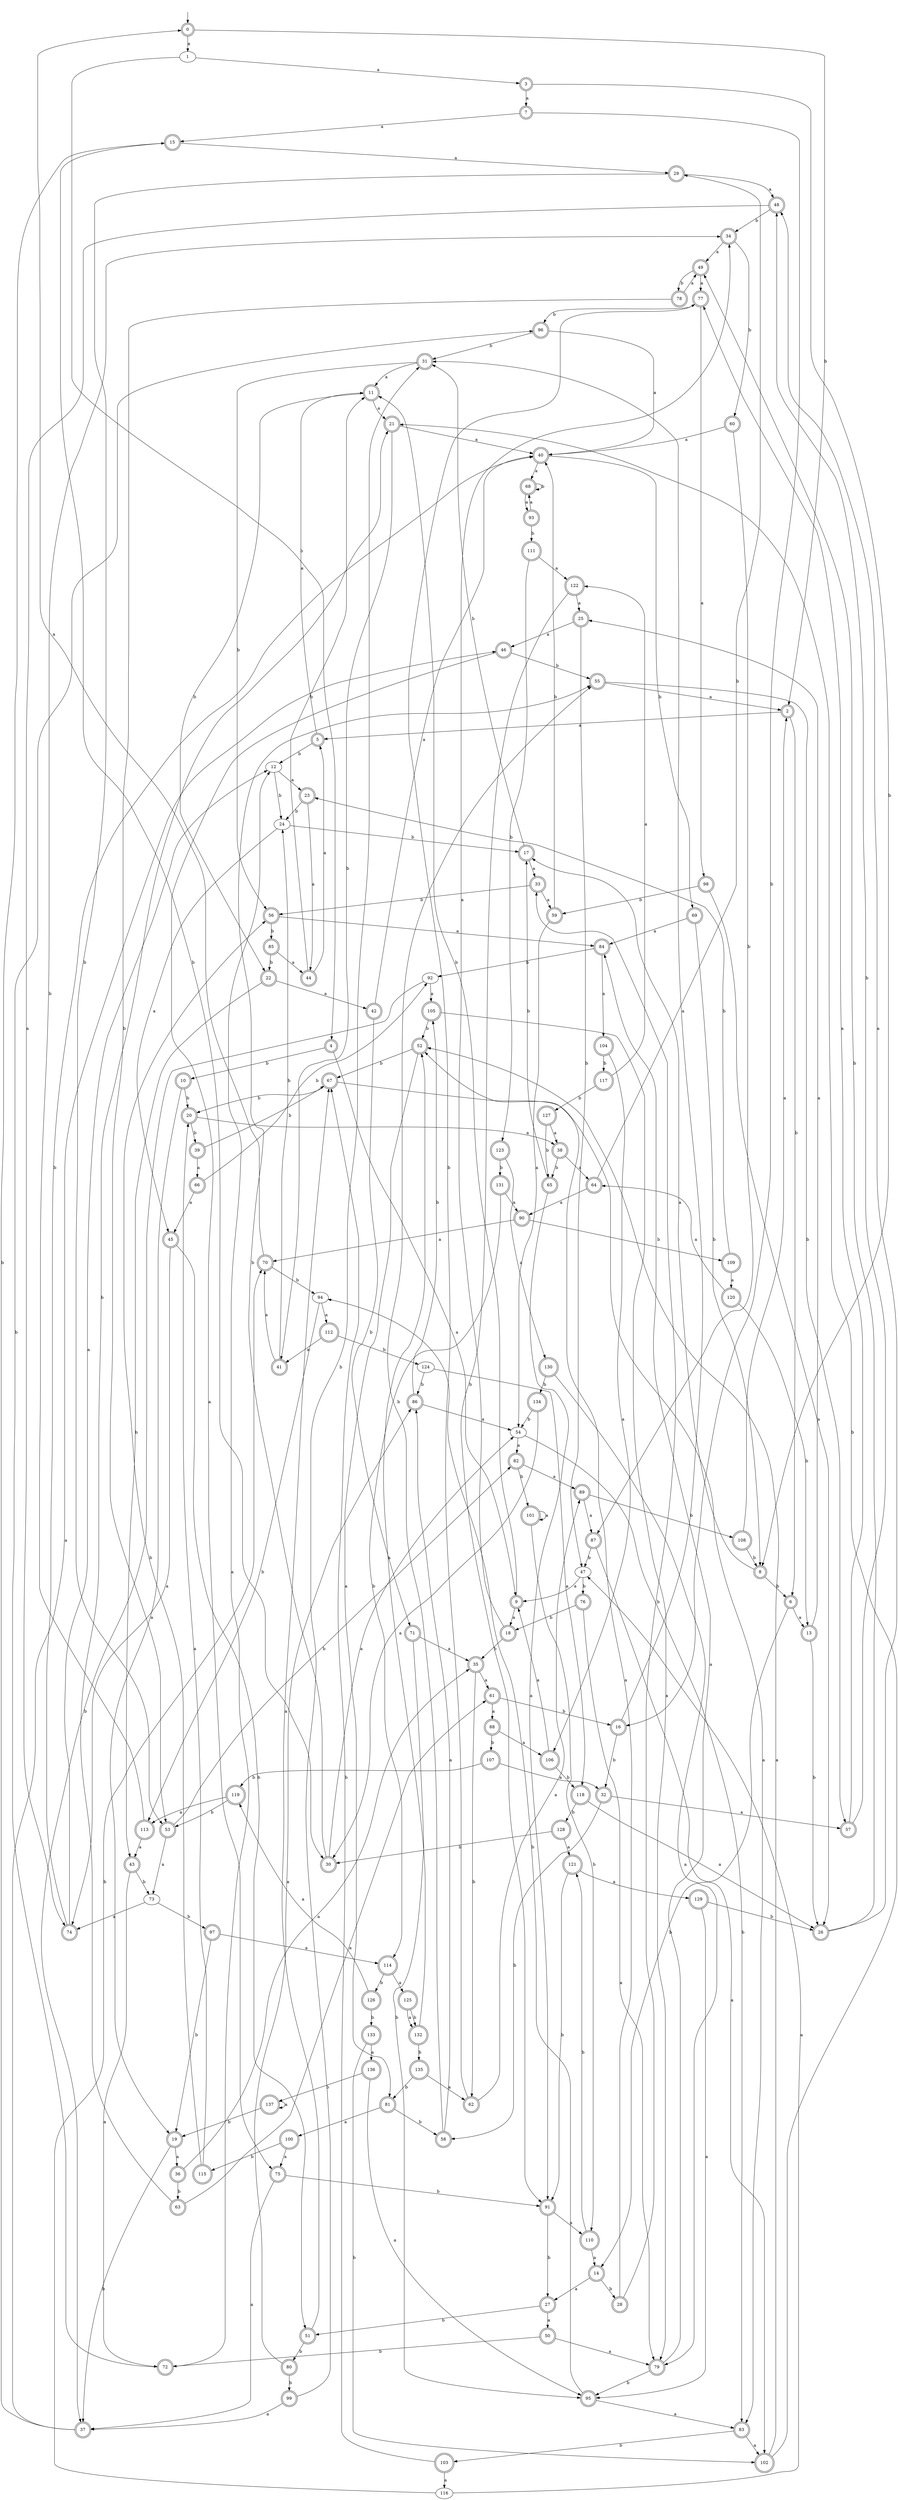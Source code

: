digraph RandomDFA {
  __start0 [label="", shape=none];
  __start0 -> 0 [label=""];
  0 [shape=circle] [shape=doublecircle]
  0 -> 1 [label="a"]
  0 -> 2 [label="b"]
  1
  1 -> 3 [label="a"]
  1 -> 4 [label="b"]
  2 [shape=doublecircle]
  2 -> 5 [label="a"]
  2 -> 6 [label="b"]
  3 [shape=doublecircle]
  3 -> 7 [label="a"]
  3 -> 8 [label="b"]
  4 [shape=doublecircle]
  4 -> 9 [label="a"]
  4 -> 10 [label="b"]
  5 [shape=doublecircle]
  5 -> 11 [label="a"]
  5 -> 12 [label="b"]
  6 [shape=doublecircle]
  6 -> 13 [label="a"]
  6 -> 14 [label="b"]
  7 [shape=doublecircle]
  7 -> 15 [label="a"]
  7 -> 16 [label="b"]
  8 [shape=doublecircle]
  8 -> 17 [label="a"]
  8 -> 6 [label="b"]
  9 [shape=doublecircle]
  9 -> 18 [label="a"]
  9 -> 11 [label="b"]
  10 [shape=doublecircle]
  10 -> 19 [label="a"]
  10 -> 20 [label="b"]
  11 [shape=doublecircle]
  11 -> 21 [label="a"]
  11 -> 22 [label="b"]
  12
  12 -> 23 [label="a"]
  12 -> 24 [label="b"]
  13 [shape=doublecircle]
  13 -> 25 [label="a"]
  13 -> 26 [label="b"]
  14 [shape=doublecircle]
  14 -> 27 [label="a"]
  14 -> 28 [label="b"]
  15 [shape=doublecircle]
  15 -> 29 [label="a"]
  15 -> 30 [label="b"]
  16 [shape=doublecircle]
  16 -> 31 [label="a"]
  16 -> 32 [label="b"]
  17 [shape=doublecircle]
  17 -> 33 [label="a"]
  17 -> 31 [label="b"]
  18 [shape=doublecircle]
  18 -> 34 [label="a"]
  18 -> 35 [label="b"]
  19 [shape=doublecircle]
  19 -> 36 [label="a"]
  19 -> 37 [label="b"]
  20 [shape=doublecircle]
  20 -> 38 [label="a"]
  20 -> 39 [label="b"]
  21 [shape=doublecircle]
  21 -> 40 [label="a"]
  21 -> 41 [label="b"]
  22 [shape=doublecircle]
  22 -> 42 [label="a"]
  22 -> 43 [label="b"]
  23 [shape=doublecircle]
  23 -> 44 [label="a"]
  23 -> 24 [label="b"]
  24
  24 -> 45 [label="a"]
  24 -> 17 [label="b"]
  25 [shape=doublecircle]
  25 -> 46 [label="a"]
  25 -> 47 [label="b"]
  26 [shape=doublecircle]
  26 -> 48 [label="a"]
  26 -> 49 [label="b"]
  27 [shape=doublecircle]
  27 -> 50 [label="a"]
  27 -> 51 [label="b"]
  28 [shape=doublecircle]
  28 -> 52 [label="a"]
  28 -> 33 [label="b"]
  29 [shape=doublecircle]
  29 -> 48 [label="a"]
  29 -> 53 [label="b"]
  30 [shape=doublecircle]
  30 -> 54 [label="a"]
  30 -> 55 [label="b"]
  31 [shape=doublecircle]
  31 -> 11 [label="a"]
  31 -> 56 [label="b"]
  32 [shape=doublecircle]
  32 -> 57 [label="a"]
  32 -> 58 [label="b"]
  33 [shape=doublecircle]
  33 -> 59 [label="a"]
  33 -> 56 [label="b"]
  34 [shape=doublecircle]
  34 -> 49 [label="a"]
  34 -> 60 [label="b"]
  35 [shape=doublecircle]
  35 -> 61 [label="a"]
  35 -> 62 [label="b"]
  36 [shape=doublecircle]
  36 -> 35 [label="a"]
  36 -> 63 [label="b"]
  37 [shape=doublecircle]
  37 -> 46 [label="a"]
  37 -> 15 [label="b"]
  38 [shape=doublecircle]
  38 -> 64 [label="a"]
  38 -> 65 [label="b"]
  39 [shape=doublecircle]
  39 -> 66 [label="a"]
  39 -> 67 [label="b"]
  40 [shape=doublecircle]
  40 -> 68 [label="a"]
  40 -> 69 [label="b"]
  41 [shape=doublecircle]
  41 -> 70 [label="a"]
  41 -> 24 [label="b"]
  42 [shape=doublecircle]
  42 -> 40 [label="a"]
  42 -> 71 [label="b"]
  43 [shape=doublecircle]
  43 -> 72 [label="a"]
  43 -> 73 [label="b"]
  44 [shape=doublecircle]
  44 -> 5 [label="a"]
  44 -> 11 [label="b"]
  45 [shape=doublecircle]
  45 -> 74 [label="a"]
  45 -> 51 [label="b"]
  46 [shape=doublecircle]
  46 -> 75 [label="a"]
  46 -> 55 [label="b"]
  47
  47 -> 9 [label="a"]
  47 -> 76 [label="b"]
  48 [shape=doublecircle]
  48 -> 74 [label="a"]
  48 -> 34 [label="b"]
  49 [shape=doublecircle]
  49 -> 77 [label="a"]
  49 -> 78 [label="b"]
  50 [shape=doublecircle]
  50 -> 79 [label="a"]
  50 -> 72 [label="b"]
  51 [shape=doublecircle]
  51 -> 67 [label="a"]
  51 -> 80 [label="b"]
  52 [shape=doublecircle]
  52 -> 81 [label="a"]
  52 -> 67 [label="b"]
  53 [shape=doublecircle]
  53 -> 73 [label="a"]
  53 -> 82 [label="b"]
  54
  54 -> 82 [label="a"]
  54 -> 83 [label="b"]
  55 [shape=doublecircle]
  55 -> 2 [label="a"]
  55 -> 57 [label="b"]
  56 [shape=doublecircle]
  56 -> 84 [label="a"]
  56 -> 85 [label="b"]
  57 [shape=doublecircle]
  57 -> 77 [label="a"]
  57 -> 48 [label="b"]
  58 [shape=doublecircle]
  58 -> 86 [label="a"]
  58 -> 55 [label="b"]
  59 [shape=doublecircle]
  59 -> 54 [label="a"]
  59 -> 40 [label="b"]
  60 [shape=doublecircle]
  60 -> 40 [label="a"]
  60 -> 87 [label="b"]
  61 [shape=doublecircle]
  61 -> 88 [label="a"]
  61 -> 16 [label="b"]
  62 [shape=doublecircle]
  62 -> 89 [label="a"]
  62 -> 77 [label="b"]
  63 [shape=doublecircle]
  63 -> 61 [label="a"]
  63 -> 21 [label="b"]
  64 [shape=doublecircle]
  64 -> 90 [label="a"]
  64 -> 29 [label="b"]
  65 [shape=doublecircle]
  65 -> 91 [label="a"]
  65 -> 17 [label="b"]
  66 [shape=doublecircle]
  66 -> 45 [label="a"]
  66 -> 92 [label="b"]
  67 [shape=doublecircle]
  67 -> 83 [label="a"]
  67 -> 20 [label="b"]
  68 [shape=doublecircle]
  68 -> 93 [label="a"]
  68 -> 68 [label="b"]
  69 [shape=doublecircle]
  69 -> 84 [label="a"]
  69 -> 8 [label="b"]
  70 [shape=doublecircle]
  70 -> 0 [label="a"]
  70 -> 94 [label="b"]
  71 [shape=doublecircle]
  71 -> 35 [label="a"]
  71 -> 95 [label="b"]
  72 [shape=doublecircle]
  72 -> 12 [label="a"]
  72 -> 96 [label="b"]
  73
  73 -> 74 [label="a"]
  73 -> 97 [label="b"]
  74 [shape=doublecircle]
  74 -> 12 [label="a"]
  74 -> 40 [label="b"]
  75 [shape=doublecircle]
  75 -> 37 [label="a"]
  75 -> 91 [label="b"]
  76 [shape=doublecircle]
  76 -> 79 [label="a"]
  76 -> 18 [label="b"]
  77 [shape=doublecircle]
  77 -> 98 [label="a"]
  77 -> 96 [label="b"]
  78 [shape=doublecircle]
  78 -> 49 [label="a"]
  78 -> 53 [label="b"]
  79 [shape=doublecircle]
  79 -> 84 [label="a"]
  79 -> 95 [label="b"]
  80 [shape=doublecircle]
  80 -> 86 [label="a"]
  80 -> 99 [label="b"]
  81 [shape=doublecircle]
  81 -> 100 [label="a"]
  81 -> 58 [label="b"]
  82 [shape=doublecircle]
  82 -> 89 [label="a"]
  82 -> 101 [label="b"]
  83 [shape=doublecircle]
  83 -> 102 [label="a"]
  83 -> 103 [label="b"]
  84 [shape=doublecircle]
  84 -> 104 [label="a"]
  84 -> 92 [label="b"]
  85 [shape=doublecircle]
  85 -> 44 [label="a"]
  85 -> 22 [label="b"]
  86 [shape=doublecircle]
  86 -> 54 [label="a"]
  86 -> 105 [label="b"]
  87 [shape=doublecircle]
  87 -> 102 [label="a"]
  87 -> 47 [label="b"]
  88 [shape=doublecircle]
  88 -> 106 [label="a"]
  88 -> 107 [label="b"]
  89 [shape=doublecircle]
  89 -> 87 [label="a"]
  89 -> 108 [label="b"]
  90 [shape=doublecircle]
  90 -> 70 [label="a"]
  90 -> 109 [label="b"]
  91 [shape=doublecircle]
  91 -> 110 [label="a"]
  91 -> 27 [label="b"]
  92
  92 -> 105 [label="a"]
  92 -> 37 [label="b"]
  93 [shape=doublecircle]
  93 -> 68 [label="a"]
  93 -> 111 [label="b"]
  94
  94 -> 112 [label="a"]
  94 -> 113 [label="b"]
  95 [shape=doublecircle]
  95 -> 83 [label="a"]
  95 -> 94 [label="b"]
  96 [shape=doublecircle]
  96 -> 40 [label="a"]
  96 -> 31 [label="b"]
  97 [shape=doublecircle]
  97 -> 114 [label="a"]
  97 -> 19 [label="b"]
  98 [shape=doublecircle]
  98 -> 26 [label="a"]
  98 -> 59 [label="b"]
  99 [shape=doublecircle]
  99 -> 37 [label="a"]
  99 -> 31 [label="b"]
  100 [shape=doublecircle]
  100 -> 75 [label="a"]
  100 -> 115 [label="b"]
  101 [shape=doublecircle]
  101 -> 101 [label="a"]
  101 -> 110 [label="b"]
  102 [shape=doublecircle]
  102 -> 52 [label="a"]
  102 -> 21 [label="b"]
  103 [shape=doublecircle]
  103 -> 116 [label="a"]
  103 -> 67 [label="b"]
  104 [shape=doublecircle]
  104 -> 106 [label="a"]
  104 -> 117 [label="b"]
  105 [shape=doublecircle]
  105 -> 79 [label="a"]
  105 -> 52 [label="b"]
  106 [shape=doublecircle]
  106 -> 9 [label="a"]
  106 -> 118 [label="b"]
  107 [shape=doublecircle]
  107 -> 32 [label="a"]
  107 -> 119 [label="b"]
  108 [shape=doublecircle]
  108 -> 2 [label="a"]
  108 -> 8 [label="b"]
  109 [shape=doublecircle]
  109 -> 120 [label="a"]
  109 -> 23 [label="b"]
  110 [shape=doublecircle]
  110 -> 14 [label="a"]
  110 -> 121 [label="b"]
  111 [shape=doublecircle]
  111 -> 122 [label="a"]
  111 -> 123 [label="b"]
  112 [shape=doublecircle]
  112 -> 41 [label="a"]
  112 -> 124 [label="b"]
  113 [shape=doublecircle]
  113 -> 43 [label="a"]
  113 -> 34 [label="b"]
  114 [shape=doublecircle]
  114 -> 125 [label="a"]
  114 -> 126 [label="b"]
  115 [shape=doublecircle]
  115 -> 20 [label="a"]
  115 -> 56 [label="b"]
  116
  116 -> 47 [label="a"]
  116 -> 70 [label="b"]
  117 [shape=doublecircle]
  117 -> 122 [label="a"]
  117 -> 127 [label="b"]
  118 [shape=doublecircle]
  118 -> 26 [label="a"]
  118 -> 128 [label="b"]
  119 [shape=doublecircle]
  119 -> 113 [label="a"]
  119 -> 53 [label="b"]
  120 [shape=doublecircle]
  120 -> 64 [label="a"]
  120 -> 13 [label="b"]
  121 [shape=doublecircle]
  121 -> 129 [label="a"]
  121 -> 91 [label="b"]
  122 [shape=doublecircle]
  122 -> 25 [label="a"]
  122 -> 91 [label="b"]
  123 [shape=doublecircle]
  123 -> 130 [label="a"]
  123 -> 131 [label="b"]
  124
  124 -> 118 [label="a"]
  124 -> 86 [label="b"]
  125 [shape=doublecircle]
  125 -> 132 [label="a"]
  125 -> 132 [label="b"]
  126 [shape=doublecircle]
  126 -> 119 [label="a"]
  126 -> 133 [label="b"]
  127 [shape=doublecircle]
  127 -> 38 [label="a"]
  127 -> 65 [label="b"]
  128 [shape=doublecircle]
  128 -> 121 [label="a"]
  128 -> 30 [label="b"]
  129 [shape=doublecircle]
  129 -> 95 [label="a"]
  129 -> 26 [label="b"]
  130 [shape=doublecircle]
  130 -> 79 [label="a"]
  130 -> 134 [label="b"]
  131 [shape=doublecircle]
  131 -> 90 [label="a"]
  131 -> 114 [label="b"]
  132 [shape=doublecircle]
  132 -> 52 [label="a"]
  132 -> 135 [label="b"]
  133 [shape=doublecircle]
  133 -> 136 [label="a"]
  133 -> 102 [label="b"]
  134 [shape=doublecircle]
  134 -> 30 [label="a"]
  134 -> 54 [label="b"]
  135 [shape=doublecircle]
  135 -> 62 [label="a"]
  135 -> 81 [label="b"]
  136 [shape=doublecircle]
  136 -> 95 [label="a"]
  136 -> 137 [label="b"]
  137 [shape=doublecircle]
  137 -> 137 [label="a"]
  137 -> 19 [label="b"]
}
